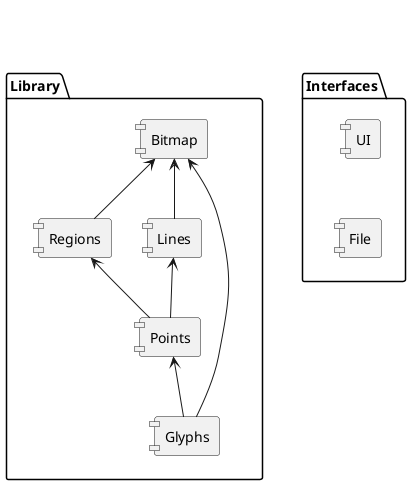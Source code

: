 @startuml
skinparam componentStyle uml1

package "Interfaces" as intf {
    component "UI" as ui
    component "File" as file

    file -u[hidden]- ui
}

package "Library" as lib {
    component "Bitmap" as bmp
    component "Regions" as reg
    component "Lines" as line
    component "Points" as pts
    component "Glyphs" as gly
}

lib -r[hidden]-> intf

line -u-> bmp
reg -u-> bmp
pts -u-> line
gly -u-> pts
gly -u-> bmp
pts -u-> reg


@enduml